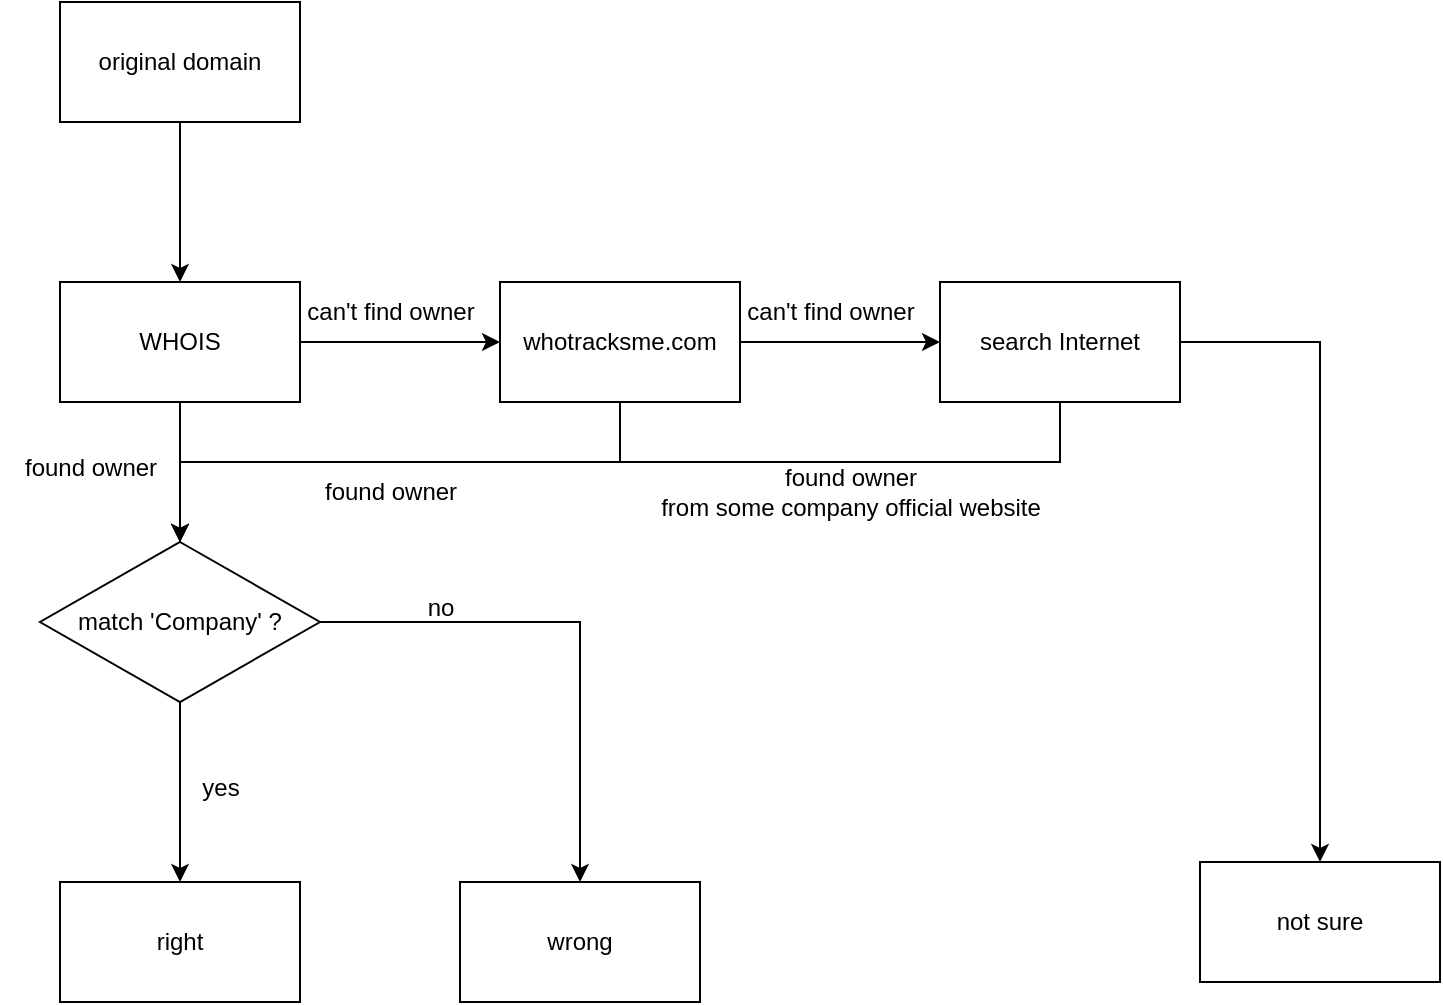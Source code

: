 <mxfile version="21.1.8" type="device">
  <diagram name="Page-1" id="iXQcpX04UM-qoOaY_-rr">
    <mxGraphModel dx="1067" dy="486" grid="1" gridSize="10" guides="1" tooltips="1" connect="1" arrows="1" fold="1" page="1" pageScale="1" pageWidth="850" pageHeight="1100" math="0" shadow="0">
      <root>
        <mxCell id="0" />
        <mxCell id="1" parent="0" />
        <mxCell id="jVnECN-F-gK72javX0uU-3" value="" style="edgeStyle=orthogonalEdgeStyle;rounded=0;orthogonalLoop=1;jettySize=auto;html=1;" edge="1" parent="1" source="jVnECN-F-gK72javX0uU-1" target="jVnECN-F-gK72javX0uU-2">
          <mxGeometry relative="1" as="geometry" />
        </mxCell>
        <mxCell id="jVnECN-F-gK72javX0uU-1" value="original domain" style="rounded=0;whiteSpace=wrap;html=1;" vertex="1" parent="1">
          <mxGeometry x="160" y="40" width="120" height="60" as="geometry" />
        </mxCell>
        <mxCell id="jVnECN-F-gK72javX0uU-7" value="" style="edgeStyle=orthogonalEdgeStyle;rounded=0;orthogonalLoop=1;jettySize=auto;html=1;" edge="1" parent="1" source="jVnECN-F-gK72javX0uU-2" target="jVnECN-F-gK72javX0uU-6">
          <mxGeometry relative="1" as="geometry" />
        </mxCell>
        <mxCell id="jVnECN-F-gK72javX0uU-16" value="" style="edgeStyle=orthogonalEdgeStyle;rounded=0;orthogonalLoop=1;jettySize=auto;html=1;" edge="1" parent="1" source="jVnECN-F-gK72javX0uU-2" target="jVnECN-F-gK72javX0uU-15">
          <mxGeometry relative="1" as="geometry" />
        </mxCell>
        <mxCell id="jVnECN-F-gK72javX0uU-2" value="WHOIS" style="whiteSpace=wrap;html=1;rounded=0;" vertex="1" parent="1">
          <mxGeometry x="160" y="180" width="120" height="60" as="geometry" />
        </mxCell>
        <mxCell id="jVnECN-F-gK72javX0uU-9" value="" style="edgeStyle=orthogonalEdgeStyle;rounded=0;orthogonalLoop=1;jettySize=auto;html=1;" edge="1" parent="1" source="jVnECN-F-gK72javX0uU-6" target="jVnECN-F-gK72javX0uU-8">
          <mxGeometry relative="1" as="geometry" />
        </mxCell>
        <mxCell id="jVnECN-F-gK72javX0uU-12" value="" style="edgeStyle=orthogonalEdgeStyle;rounded=0;orthogonalLoop=1;jettySize=auto;html=1;" edge="1" parent="1" source="jVnECN-F-gK72javX0uU-6" target="jVnECN-F-gK72javX0uU-11">
          <mxGeometry relative="1" as="geometry" />
        </mxCell>
        <mxCell id="jVnECN-F-gK72javX0uU-6" value="match &#39;Company&#39; ?" style="rhombus;whiteSpace=wrap;html=1;rounded=0;" vertex="1" parent="1">
          <mxGeometry x="150" y="310" width="140" height="80" as="geometry" />
        </mxCell>
        <mxCell id="jVnECN-F-gK72javX0uU-8" value="right" style="whiteSpace=wrap;html=1;rounded=0;" vertex="1" parent="1">
          <mxGeometry x="160" y="480" width="120" height="60" as="geometry" />
        </mxCell>
        <mxCell id="jVnECN-F-gK72javX0uU-10" value="yes" style="text;html=1;align=center;verticalAlign=middle;resizable=0;points=[];autosize=1;strokeColor=none;fillColor=none;" vertex="1" parent="1">
          <mxGeometry x="220" y="418" width="40" height="30" as="geometry" />
        </mxCell>
        <mxCell id="jVnECN-F-gK72javX0uU-11" value="wrong" style="whiteSpace=wrap;html=1;rounded=0;" vertex="1" parent="1">
          <mxGeometry x="360" y="480" width="120" height="60" as="geometry" />
        </mxCell>
        <mxCell id="jVnECN-F-gK72javX0uU-13" value="no" style="text;html=1;align=center;verticalAlign=middle;resizable=0;points=[];autosize=1;strokeColor=none;fillColor=none;" vertex="1" parent="1">
          <mxGeometry x="330" y="328" width="40" height="30" as="geometry" />
        </mxCell>
        <mxCell id="jVnECN-F-gK72javX0uU-14" value="found owner" style="text;html=1;align=center;verticalAlign=middle;resizable=0;points=[];autosize=1;strokeColor=none;fillColor=none;" vertex="1" parent="1">
          <mxGeometry x="130" y="258" width="90" height="30" as="geometry" />
        </mxCell>
        <mxCell id="jVnECN-F-gK72javX0uU-18" style="edgeStyle=orthogonalEdgeStyle;rounded=0;orthogonalLoop=1;jettySize=auto;html=1;entryX=0.5;entryY=0;entryDx=0;entryDy=0;" edge="1" parent="1" source="jVnECN-F-gK72javX0uU-15" target="jVnECN-F-gK72javX0uU-6">
          <mxGeometry relative="1" as="geometry">
            <Array as="points">
              <mxPoint x="440" y="270" />
              <mxPoint x="220" y="270" />
            </Array>
          </mxGeometry>
        </mxCell>
        <mxCell id="jVnECN-F-gK72javX0uU-21" value="" style="edgeStyle=orthogonalEdgeStyle;rounded=0;orthogonalLoop=1;jettySize=auto;html=1;" edge="1" parent="1" source="jVnECN-F-gK72javX0uU-15" target="jVnECN-F-gK72javX0uU-20">
          <mxGeometry relative="1" as="geometry" />
        </mxCell>
        <mxCell id="jVnECN-F-gK72javX0uU-15" value="whotracksme.com" style="whiteSpace=wrap;html=1;rounded=0;" vertex="1" parent="1">
          <mxGeometry x="380" y="180" width="120" height="60" as="geometry" />
        </mxCell>
        <mxCell id="jVnECN-F-gK72javX0uU-17" value="can&#39;t find owner" style="text;html=1;align=center;verticalAlign=middle;resizable=0;points=[];autosize=1;strokeColor=none;fillColor=none;" vertex="1" parent="1">
          <mxGeometry x="270" y="180" width="110" height="30" as="geometry" />
        </mxCell>
        <mxCell id="jVnECN-F-gK72javX0uU-19" value="found owner" style="text;html=1;align=center;verticalAlign=middle;resizable=0;points=[];autosize=1;strokeColor=none;fillColor=none;" vertex="1" parent="1">
          <mxGeometry x="280" y="270" width="90" height="30" as="geometry" />
        </mxCell>
        <mxCell id="jVnECN-F-gK72javX0uU-23" style="edgeStyle=orthogonalEdgeStyle;rounded=0;orthogonalLoop=1;jettySize=auto;html=1;" edge="1" parent="1" source="jVnECN-F-gK72javX0uU-20">
          <mxGeometry relative="1" as="geometry">
            <mxPoint x="220" y="310" as="targetPoint" />
            <Array as="points">
              <mxPoint x="660" y="270" />
              <mxPoint x="220" y="270" />
            </Array>
          </mxGeometry>
        </mxCell>
        <mxCell id="jVnECN-F-gK72javX0uU-26" value="" style="edgeStyle=orthogonalEdgeStyle;rounded=0;orthogonalLoop=1;jettySize=auto;html=1;" edge="1" parent="1" source="jVnECN-F-gK72javX0uU-20" target="jVnECN-F-gK72javX0uU-25">
          <mxGeometry relative="1" as="geometry" />
        </mxCell>
        <mxCell id="jVnECN-F-gK72javX0uU-20" value="search Internet" style="whiteSpace=wrap;html=1;rounded=0;" vertex="1" parent="1">
          <mxGeometry x="600" y="180" width="120" height="60" as="geometry" />
        </mxCell>
        <mxCell id="jVnECN-F-gK72javX0uU-22" value="can&#39;t find owner" style="text;html=1;align=center;verticalAlign=middle;resizable=0;points=[];autosize=1;strokeColor=none;fillColor=none;" vertex="1" parent="1">
          <mxGeometry x="490" y="180" width="110" height="30" as="geometry" />
        </mxCell>
        <mxCell id="jVnECN-F-gK72javX0uU-24" value="found owner&lt;br&gt;from some company official website" style="text;html=1;align=center;verticalAlign=middle;resizable=0;points=[];autosize=1;strokeColor=none;fillColor=none;" vertex="1" parent="1">
          <mxGeometry x="450" y="265" width="210" height="40" as="geometry" />
        </mxCell>
        <mxCell id="jVnECN-F-gK72javX0uU-25" value="not sure" style="whiteSpace=wrap;html=1;rounded=0;" vertex="1" parent="1">
          <mxGeometry x="730" y="470" width="120" height="60" as="geometry" />
        </mxCell>
      </root>
    </mxGraphModel>
  </diagram>
</mxfile>
